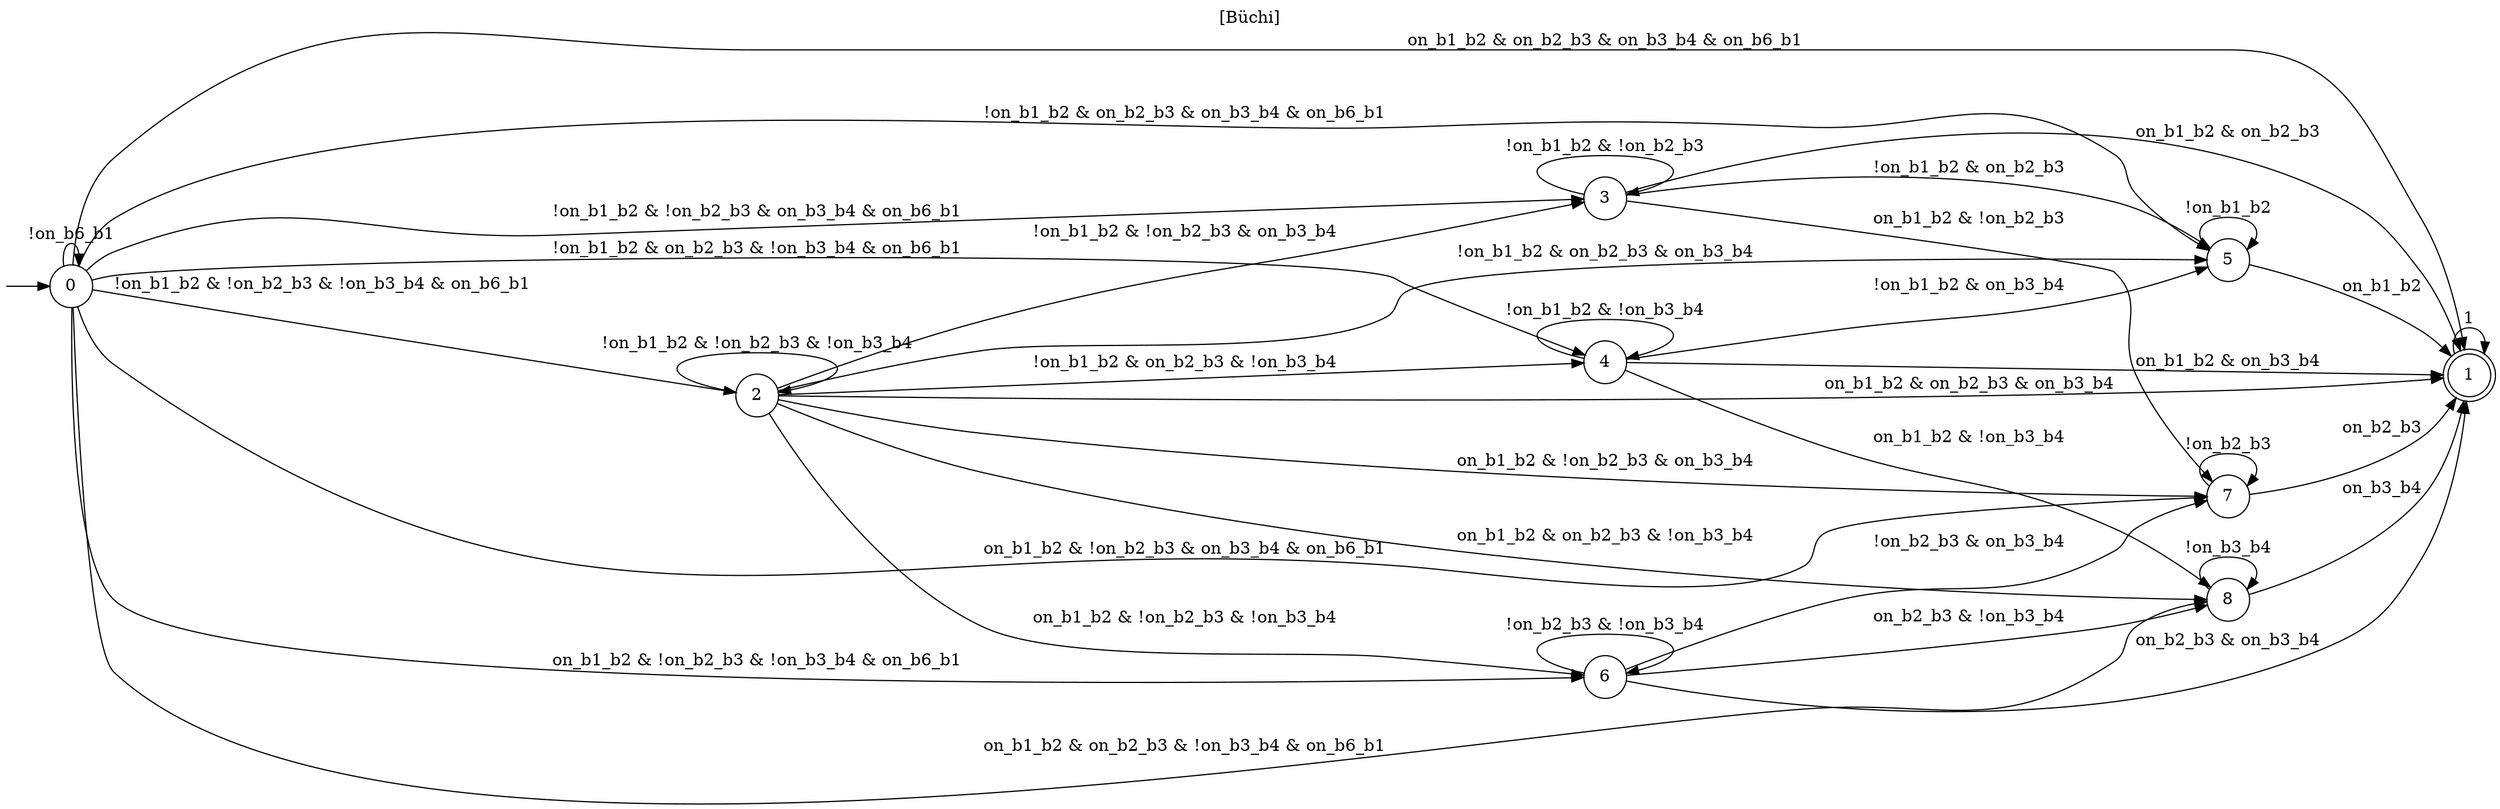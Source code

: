 digraph "" {
  rankdir=LR
  label="[Büchi]"
  labelloc="t"
  node [shape="circle"]
  I [label="", style=invis, width=0]
  I -> 0
  0 [label="0"]
  0 -> 0 [label="!on_b6_b1"]
  0 -> 1 [label="on_b1_b2 & on_b2_b3 & on_b3_b4 & on_b6_b1"]
  0 -> 2 [label="!on_b1_b2 & !on_b2_b3 & !on_b3_b4 & on_b6_b1"]
  0 -> 3 [label="!on_b1_b2 & !on_b2_b3 & on_b3_b4 & on_b6_b1"]
  0 -> 4 [label="!on_b1_b2 & on_b2_b3 & !on_b3_b4 & on_b6_b1"]
  0 -> 5 [label="!on_b1_b2 & on_b2_b3 & on_b3_b4 & on_b6_b1"]
  0 -> 6 [label="on_b1_b2 & !on_b2_b3 & !on_b3_b4 & on_b6_b1"]
  0 -> 7 [label="on_b1_b2 & !on_b2_b3 & on_b3_b4 & on_b6_b1"]
  0 -> 8 [label="on_b1_b2 & on_b2_b3 & !on_b3_b4 & on_b6_b1"]
  1 [label="1", peripheries=2]
  1 -> 1 [label="1"]
  2 [label="2"]
  2 -> 1 [label="on_b1_b2 & on_b2_b3 & on_b3_b4"]
  2 -> 2 [label="!on_b1_b2 & !on_b2_b3 & !on_b3_b4"]
  2 -> 3 [label="!on_b1_b2 & !on_b2_b3 & on_b3_b4"]
  2 -> 4 [label="!on_b1_b2 & on_b2_b3 & !on_b3_b4"]
  2 -> 5 [label="!on_b1_b2 & on_b2_b3 & on_b3_b4"]
  2 -> 6 [label="on_b1_b2 & !on_b2_b3 & !on_b3_b4"]
  2 -> 7 [label="on_b1_b2 & !on_b2_b3 & on_b3_b4"]
  2 -> 8 [label="on_b1_b2 & on_b2_b3 & !on_b3_b4"]
  3 [label="3"]
  3 -> 1 [label="on_b1_b2 & on_b2_b3"]
  3 -> 3 [label="!on_b1_b2 & !on_b2_b3"]
  3 -> 5 [label="!on_b1_b2 & on_b2_b3"]
  3 -> 7 [label="on_b1_b2 & !on_b2_b3"]
  4 [label="4"]
  4 -> 1 [label="on_b1_b2 & on_b3_b4"]
  4 -> 4 [label="!on_b1_b2 & !on_b3_b4"]
  4 -> 5 [label="!on_b1_b2 & on_b3_b4"]
  4 -> 8 [label="on_b1_b2 & !on_b3_b4"]
  5 [label="5"]
  5 -> 1 [label="on_b1_b2"]
  5 -> 5 [label="!on_b1_b2"]
  6 [label="6"]
  6 -> 1 [label="on_b2_b3 & on_b3_b4"]
  6 -> 6 [label="!on_b2_b3 & !on_b3_b4"]
  6 -> 7 [label="!on_b2_b3 & on_b3_b4"]
  6 -> 8 [label="on_b2_b3 & !on_b3_b4"]
  7 [label="7"]
  7 -> 1 [label="on_b2_b3"]
  7 -> 7 [label="!on_b2_b3"]
  8 [label="8"]
  8 -> 1 [label="on_b3_b4"]
  8 -> 8 [label="!on_b3_b4"]
}
